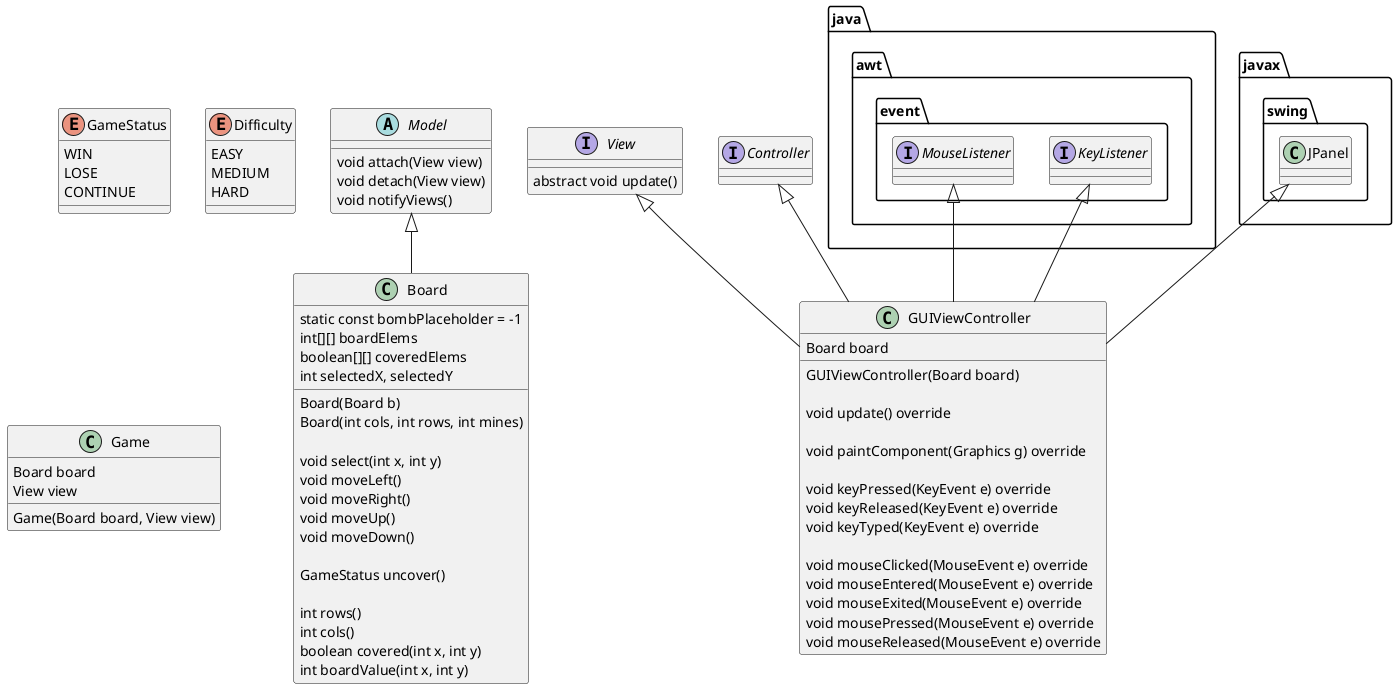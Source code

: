 @startuml

abstract class Model {
    void attach(View view)
    void detach(View view)
    void notifyViews()
}

class Board {

    static const bombPlaceholder = -1
    int[][] boardElems
    boolean[][] coveredElems
    int selectedX, selectedY

    Board(Board b)
    Board(int cols, int rows, int mines)

    void select(int x, int y)
    void moveLeft()
    void moveRight()
    void moveUp()
    void moveDown()

    GameStatus uncover()

    int rows()
    int cols()
    boolean covered(int x, int y)
    int boardValue(int x, int y)
}

enum GameStatus {
    WIN
    LOSE
    CONTINUE
}

enum Difficulty {
    EASY
    MEDIUM
    HARD
}

class GUIViewController {
    Board board

    GUIViewController(Board board)

    void update() override

    void paintComponent(Graphics g) override

    void keyPressed(KeyEvent e) override
    void keyReleased(KeyEvent e) override
    void keyTyped(KeyEvent e) override

    void mouseClicked(MouseEvent e) override
    void mouseEntered(MouseEvent e) override
    void mouseExited(MouseEvent e) override
    void mousePressed(MouseEvent e) override
    void mouseReleased(MouseEvent e) override
}

interface View {
    abstract void update()
}

class Game {
    Board board
    View view

    Game(Board board, View view)
}

interface java.awt.event.KeyListener
interface java.awt.event.MouseListener
class javax.swing.JPanel

interface Controller

Model <|-- Board
Controller <|-- GUIViewController
View <|-- GUIViewController
java.awt.event.KeyListener <|-- GUIViewController
java.awt.event.MouseListener <|-- GUIViewController
javax.swing.JPanel <|-- GUIViewController

@enduml
